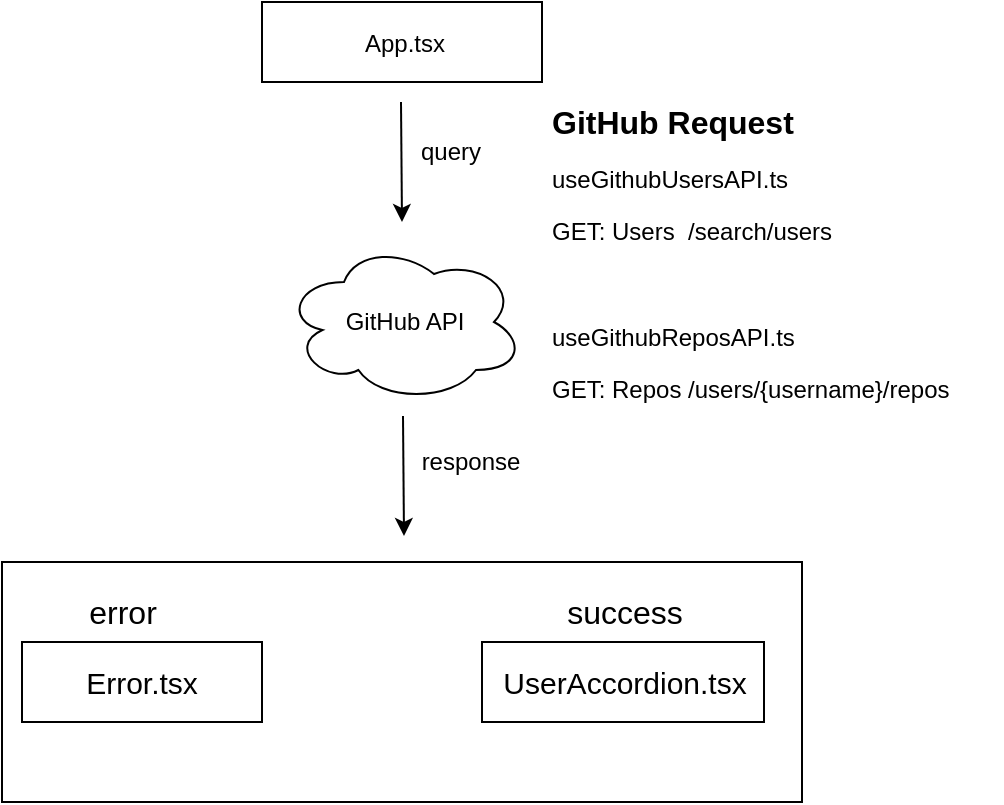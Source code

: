 <mxfile>
    <diagram id="Dk3Nc9a5Rh7XrfuJFzN5" name="Page-1">
        <mxGraphModel dx="560" dy="651" grid="1" gridSize="10" guides="1" tooltips="1" connect="1" arrows="1" fold="1" page="1" pageScale="1" pageWidth="827" pageHeight="1169" math="0" shadow="0">
            <root>
                <mxCell id="0"/>
                <mxCell id="1" parent="0"/>
                <mxCell id="2" value="" style="rounded=0;whiteSpace=wrap;html=1;" vertex="1" parent="1">
                    <mxGeometry x="290" y="150" width="140" height="40" as="geometry"/>
                </mxCell>
                <mxCell id="3" value="App.tsx" style="text;html=1;align=center;verticalAlign=middle;resizable=0;points=[];autosize=1;strokeColor=none;fillColor=none;" vertex="1" parent="1">
                    <mxGeometry x="331" y="156" width="60" height="30" as="geometry"/>
                </mxCell>
                <mxCell id="4" value="" style="endArrow=classic;html=1;" edge="1" parent="1">
                    <mxGeometry width="50" height="50" relative="1" as="geometry">
                        <mxPoint x="359.5" y="200" as="sourcePoint"/>
                        <mxPoint x="360" y="260" as="targetPoint"/>
                    </mxGeometry>
                </mxCell>
                <mxCell id="5" value="" style="ellipse;shape=cloud;whiteSpace=wrap;html=1;" vertex="1" parent="1">
                    <mxGeometry x="301" y="270" width="120" height="80" as="geometry"/>
                </mxCell>
                <mxCell id="6" value="query" style="text;html=1;align=center;verticalAlign=middle;resizable=0;points=[];autosize=1;strokeColor=none;fillColor=none;" vertex="1" parent="1">
                    <mxGeometry x="359" y="210" width="50" height="30" as="geometry"/>
                </mxCell>
                <mxCell id="7" value="GitHub API" style="text;html=1;align=center;verticalAlign=middle;resizable=0;points=[];autosize=1;strokeColor=none;fillColor=none;" vertex="1" parent="1">
                    <mxGeometry x="321" y="295" width="80" height="30" as="geometry"/>
                </mxCell>
                <mxCell id="8" value="" style="endArrow=classic;html=1;" edge="1" parent="1">
                    <mxGeometry width="50" height="50" relative="1" as="geometry">
                        <mxPoint x="360.5" y="357" as="sourcePoint"/>
                        <mxPoint x="361" y="417" as="targetPoint"/>
                    </mxGeometry>
                </mxCell>
                <mxCell id="9" value="response" style="text;html=1;align=center;verticalAlign=middle;resizable=0;points=[];autosize=1;strokeColor=none;fillColor=none;" vertex="1" parent="1">
                    <mxGeometry x="359" y="365" width="70" height="30" as="geometry"/>
                </mxCell>
                <mxCell id="10" value="" style="rounded=0;whiteSpace=wrap;html=1;" vertex="1" parent="1">
                    <mxGeometry x="160" y="430" width="400" height="120" as="geometry"/>
                </mxCell>
                <mxCell id="12" value="&lt;h1 style=&quot;font-size: 16px;&quot;&gt;GitHub Request&lt;/h1&gt;&lt;p&gt;useGithubUsersAPI.ts&lt;/p&gt;&lt;p&gt;GET: Users&amp;nbsp; /search/users&lt;/p&gt;&lt;p&gt;&lt;br&gt;&lt;/p&gt;&lt;p&gt;useGithubReposAPI.ts&lt;/p&gt;&lt;p&gt;GET: Repos /users/{username}/repos&lt;/p&gt;" style="text;html=1;strokeColor=none;fillColor=none;spacing=5;spacingTop=-20;whiteSpace=wrap;overflow=hidden;rounded=0;" vertex="1" parent="1">
                    <mxGeometry x="430" y="200" width="230" height="170" as="geometry"/>
                </mxCell>
                <mxCell id="13" value="error" style="text;html=1;align=center;verticalAlign=middle;resizable=0;points=[];autosize=1;strokeColor=none;fillColor=none;fontSize=16;" vertex="1" parent="1">
                    <mxGeometry x="190" y="440" width="60" height="30" as="geometry"/>
                </mxCell>
                <mxCell id="14" value="success" style="text;html=1;align=center;verticalAlign=middle;resizable=0;points=[];autosize=1;strokeColor=none;fillColor=none;fontSize=16;" vertex="1" parent="1">
                    <mxGeometry x="431" y="440" width="80" height="30" as="geometry"/>
                </mxCell>
                <mxCell id="15" value="Error.tsx" style="rounded=0;whiteSpace=wrap;html=1;fontSize=15;" vertex="1" parent="1">
                    <mxGeometry x="170" y="470" width="120" height="40" as="geometry"/>
                </mxCell>
                <mxCell id="16" value="" style="rounded=0;whiteSpace=wrap;html=1;fontSize=15;" vertex="1" parent="1">
                    <mxGeometry x="400" y="470" width="141" height="40" as="geometry"/>
                </mxCell>
                <mxCell id="17" value="UserAccordion.tsx&lt;br&gt;" style="text;html=1;align=center;verticalAlign=middle;resizable=0;points=[];autosize=1;strokeColor=none;fillColor=none;fontSize=15;" vertex="1" parent="1">
                    <mxGeometry x="396" y="475" width="150" height="30" as="geometry"/>
                </mxCell>
            </root>
        </mxGraphModel>
    </diagram>
</mxfile>
